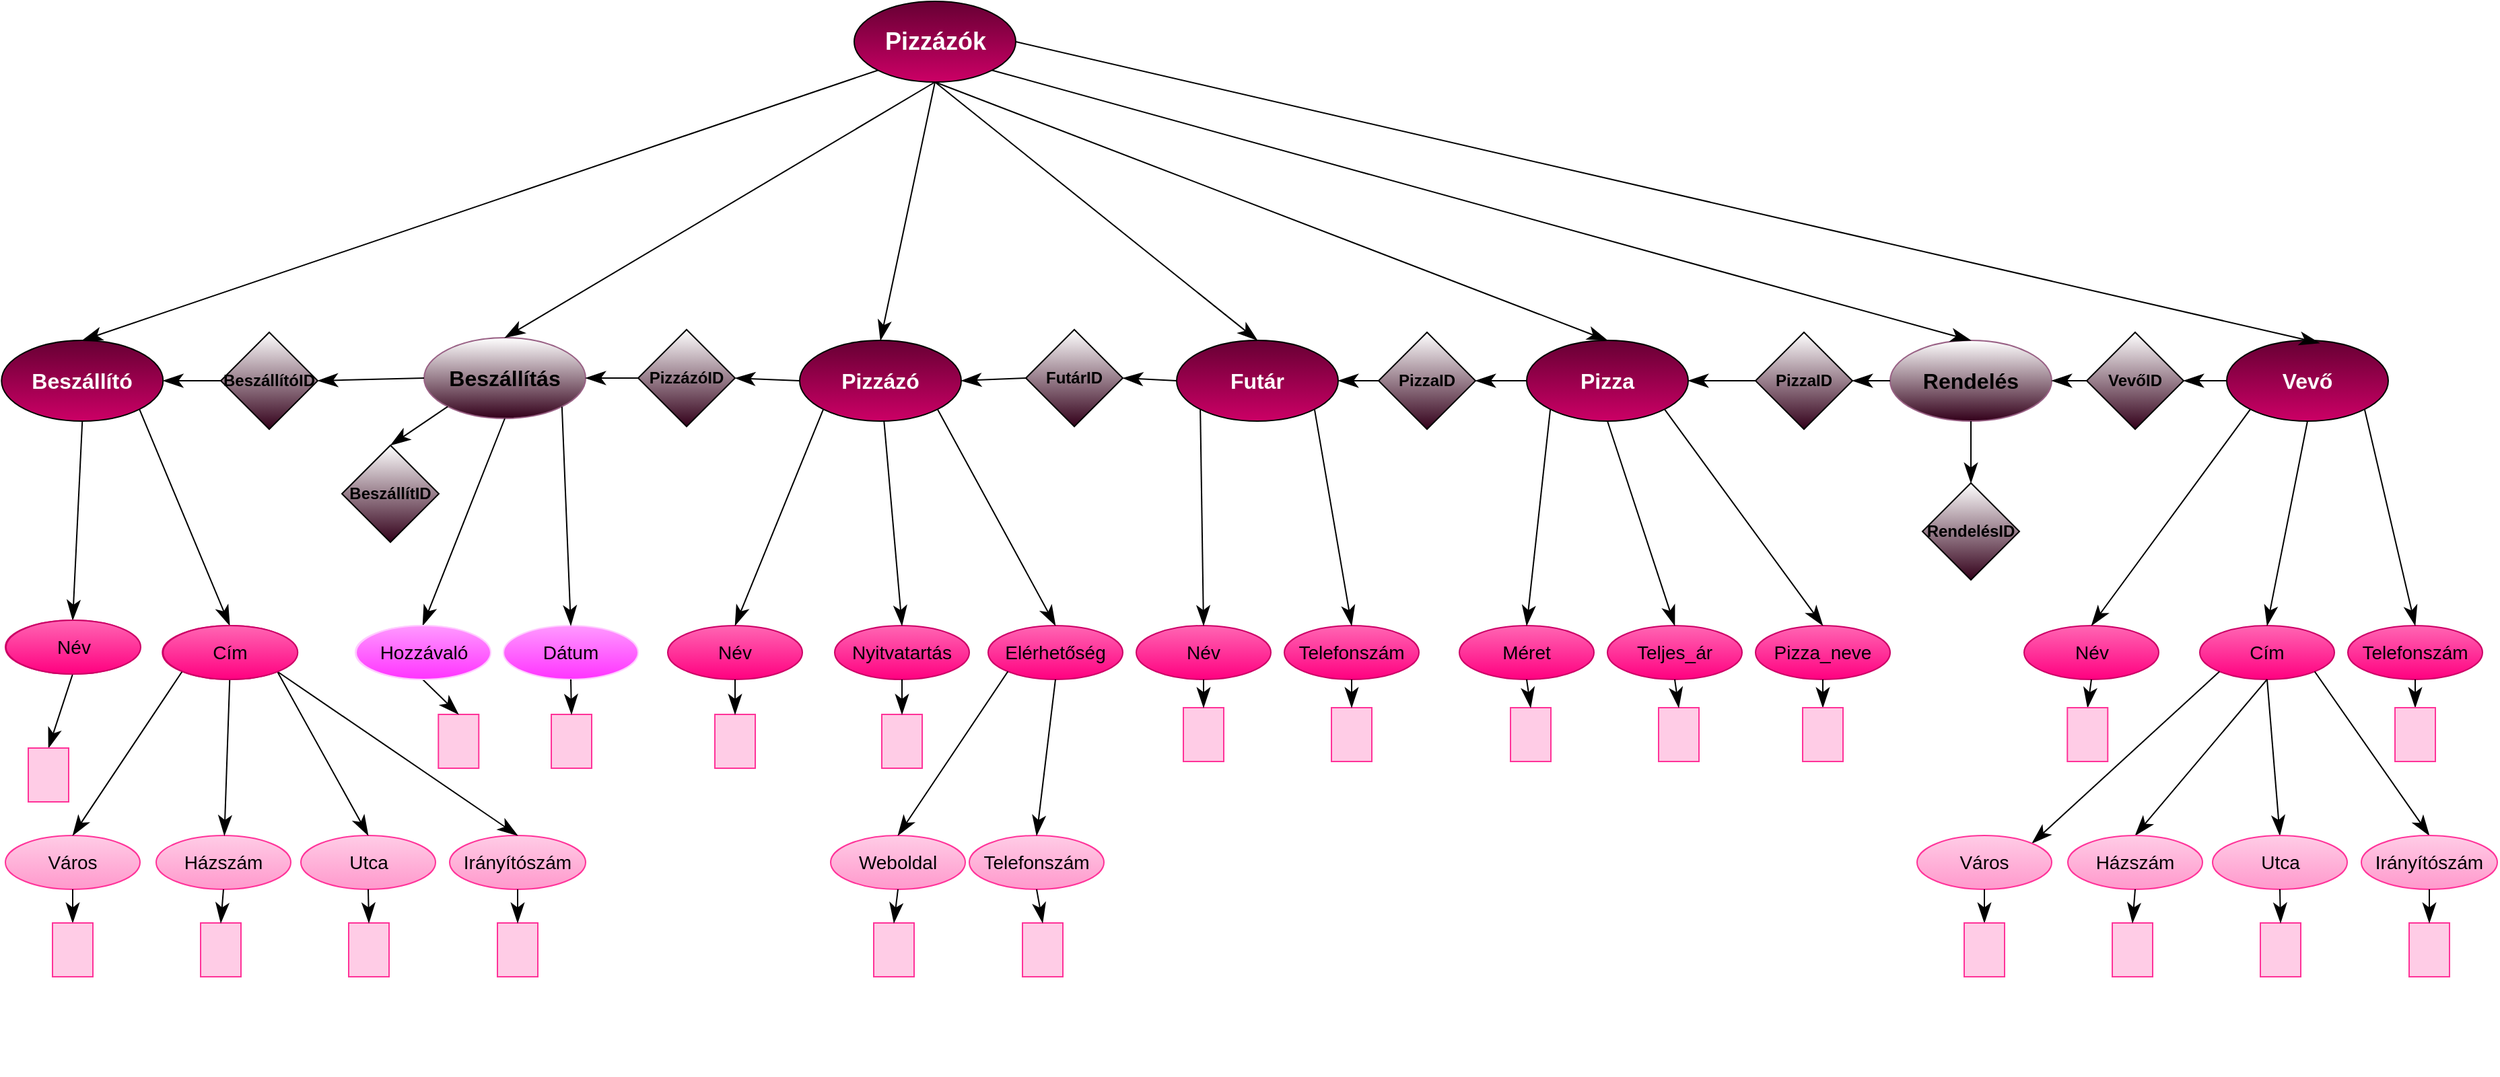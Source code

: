 <mxfile version="15.8.7" type="device"><diagram id="WkTNShphQuthiZInxlr3" name="1 oldal"><mxGraphModel dx="2037" dy="553" grid="1" gridSize="10" guides="1" tooltips="1" connect="1" arrows="1" fold="1" page="1" pageScale="1" pageWidth="1169" pageHeight="827" math="0" shadow="0"><root><mxCell id="0"/><mxCell id="1" parent="0"/><mxCell id="f42chK7hC5eAeOAVWeYC-1" value="Elérhetőség" style="ellipse;whiteSpace=wrap;html=1;rounded=0;shadow=0;strokeColor=#CC0066;fillColor=#FF66B3;gradientDirection=south;gradientColor=#FF0080;fontSize=14;" parent="1" vertex="1"><mxGeometry x="-420" y="484" width="100" height="40" as="geometry"/></mxCell><mxCell id="f42chK7hC5eAeOAVWeYC-2" value="Nyitvatartás" style="ellipse;whiteSpace=wrap;html=1;rounded=0;shadow=0;strokeColor=#CC0066;fillColor=#FF66B3;gradientDirection=south;gradientColor=#FF0080;fontSize=14;" parent="1" vertex="1"><mxGeometry x="-534" y="484" width="100" height="40" as="geometry"/></mxCell><mxCell id="f42chK7hC5eAeOAVWeYC-3" value="Név" style="ellipse;whiteSpace=wrap;html=1;rounded=0;shadow=0;strokeColor=#CC0066;fillColor=#FF66B3;gradientDirection=south;gradientColor=#FF0080;" parent="1" vertex="1"><mxGeometry x="-1150" y="480" width="100" height="40" as="geometry"/></mxCell><mxCell id="f42chK7hC5eAeOAVWeYC-4" value="Hozzávaló" style="ellipse;whiteSpace=wrap;html=1;rounded=0;shadow=0;strokeColor=#FFCCFF;fillColor=#FF99FF;gradientDirection=south;gradientColor=#FF33FF;" parent="1" vertex="1"><mxGeometry x="-890" y="484" width="100" height="40" as="geometry"/></mxCell><mxCell id="f42chK7hC5eAeOAVWeYC-5" value="Cím" style="ellipse;whiteSpace=wrap;html=1;rounded=0;shadow=0;strokeColor=#CC0066;fillColor=#FF66B3;gradientDirection=south;gradientColor=#FF0080;" parent="1" vertex="1"><mxGeometry x="-1033.36" y="484" width="100" height="40" as="geometry"/></mxCell><mxCell id="f42chK7hC5eAeOAVWeYC-6" value="Név" style="ellipse;whiteSpace=wrap;html=1;rounded=0;shadow=0;strokeColor=#CC0066;fillColor=#FF66B3;gradientDirection=south;gradientColor=#FF0080;fontSize=14;" parent="1" vertex="1"><mxGeometry x="-310" y="484" width="100" height="40" as="geometry"/></mxCell><mxCell id="f42chK7hC5eAeOAVWeYC-7" value="Telefonszám" style="ellipse;whiteSpace=wrap;html=1;rounded=0;shadow=0;strokeColor=#CC0066;fillColor=#FF66B3;gradientDirection=south;gradientColor=#FF0080;fontSize=14;" parent="1" vertex="1"><mxGeometry x="-200" y="484" width="100" height="40" as="geometry"/></mxCell><mxCell id="f42chK7hC5eAeOAVWeYC-8" value="Név" style="ellipse;whiteSpace=wrap;html=1;rounded=0;shadow=0;strokeColor=#CC0066;fillColor=#FF66B3;gradientDirection=south;gradientColor=#FF0080;fontSize=14;" parent="1" vertex="1"><mxGeometry x="-658" y="484" width="100" height="40" as="geometry"/></mxCell><mxCell id="f42chK7hC5eAeOAVWeYC-9" value="Pizza_neve" style="ellipse;whiteSpace=wrap;html=1;rounded=0;shadow=0;strokeColor=#CC0066;fillColor=#FF66B3;gradientDirection=south;gradientColor=#FF0080;fontSize=14;" parent="1" vertex="1"><mxGeometry x="150" y="484" width="100" height="40" as="geometry"/></mxCell><mxCell id="f42chK7hC5eAeOAVWeYC-10" value="Weboldal" style="ellipse;whiteSpace=wrap;html=1;rounded=0;shadow=0;strokeColor=#FF3399;fillColor=#FFCCE6;gradientDirection=south;gradientColor=#FF99CC;fontSize=14;" parent="1" vertex="1"><mxGeometry x="-537" y="640" width="100" height="40" as="geometry"/></mxCell><mxCell id="f42chK7hC5eAeOAVWeYC-11" value="Telefonszám" style="ellipse;whiteSpace=wrap;html=1;rounded=0;shadow=0;strokeColor=#FF3399;fillColor=#FFCCE6;gradientDirection=south;gradientColor=#FF99CC;fontSize=14;" parent="1" vertex="1"><mxGeometry x="-434" y="640" width="100" height="40" as="geometry"/></mxCell><mxCell id="f42chK7hC5eAeOAVWeYC-12" value="Város" style="ellipse;whiteSpace=wrap;html=1;rounded=0;shadow=0;strokeColor=#FF3399;fillColor=#FFCCE6;gradientDirection=south;gradientColor=#FF99CC;fontSize=14;" parent="1" vertex="1"><mxGeometry x="-1150" y="640" width="100" height="40" as="geometry"/></mxCell><mxCell id="f42chK7hC5eAeOAVWeYC-13" value="Irányítószám" style="ellipse;whiteSpace=wrap;html=1;rounded=0;shadow=0;strokeColor=#FF3399;fillColor=#FFCCE6;gradientDirection=south;gradientColor=#FF99CC;fontSize=14;" parent="1" vertex="1"><mxGeometry x="-820" y="640" width="101" height="40" as="geometry"/></mxCell><mxCell id="f42chK7hC5eAeOAVWeYC-14" value="Utca" style="ellipse;whiteSpace=wrap;html=1;rounded=0;shadow=0;strokeColor=#FF3399;fillColor=#FFCCE6;gradientDirection=south;gradientColor=#FF99CC;fontSize=14;" parent="1" vertex="1"><mxGeometry x="-930.5" y="640" width="100" height="40" as="geometry"/></mxCell><mxCell id="f42chK7hC5eAeOAVWeYC-15" value="Házszám" style="ellipse;whiteSpace=wrap;html=1;rounded=0;shadow=0;strokeColor=#FF3399;fillColor=#FFCCE6;gradientDirection=south;gradientColor=#FF99CC;fontSize=14;" parent="1" vertex="1"><mxGeometry x="-1038" y="640" width="100" height="40" as="geometry"/></mxCell><mxCell id="f42chK7hC5eAeOAVWeYC-16" value="Dátum" style="ellipse;whiteSpace=wrap;html=1;rounded=0;shadow=0;strokeColor=#FFCCFF;fillColor=#FF99FF;gradientDirection=south;gradientColor=#FF33FF;fontSize=14;" parent="1" vertex="1"><mxGeometry x="-780" y="484" width="100" height="40" as="geometry"/></mxCell><mxCell id="f42chK7hC5eAeOAVWeYC-17" style="edgeStyle=none;rounded=0;orthogonalLoop=1;jettySize=auto;html=1;entryX=0.5;entryY=0;entryDx=0;entryDy=0;" parent="1" edge="1"><mxGeometry relative="1" as="geometry"><mxPoint x="-953.36" y="810" as="sourcePoint"/><mxPoint x="-953.36" y="810" as="targetPoint"/></mxGeometry></mxCell><mxCell id="f42chK7hC5eAeOAVWeYC-18" value="&lt;b style=&quot;font-size: 16px&quot;&gt;&lt;font color=&quot;#ffffff&quot; style=&quot;font-size: 16px&quot;&gt;Pizzázó&lt;/font&gt;&lt;/b&gt;" style="ellipse;whiteSpace=wrap;html=1;align=center;rounded=0;shadow=0;fillColor=#660033;gradientColor=#CC0066;gradientDirection=south;fontSize=16;" parent="1" vertex="1"><mxGeometry x="-560" y="272" width="120" height="60" as="geometry"/></mxCell><mxCell id="f42chK7hC5eAeOAVWeYC-19" value="&lt;b style=&quot;font-size: 16px&quot;&gt;&lt;font color=&quot;#ffffff&quot; style=&quot;font-size: 16px&quot;&gt;Pizza&lt;/font&gt;&lt;/b&gt;" style="ellipse;whiteSpace=wrap;html=1;align=center;rounded=0;shadow=0;fillColor=#660033;gradientColor=#CC0066;gradientDirection=south;fontSize=16;" parent="1" vertex="1"><mxGeometry x="-20" y="272" width="120" height="60" as="geometry"/></mxCell><mxCell id="f42chK7hC5eAeOAVWeYC-20" value="&lt;b style=&quot;font-size: 16px&quot;&gt;&lt;font color=&quot;#ffffff&quot; style=&quot;font-size: 16px&quot;&gt;Vevő&lt;/font&gt;&lt;/b&gt;" style="ellipse;whiteSpace=wrap;html=1;align=center;rounded=0;shadow=0;fillColor=#660033;gradientColor=#CC0066;gradientDirection=south;fontSize=16;" parent="1" vertex="1"><mxGeometry x="500" y="272" width="120" height="60" as="geometry"/></mxCell><mxCell id="f42chK7hC5eAeOAVWeYC-21" value="&lt;b style=&quot;font-size: 16px&quot;&gt;&lt;font color=&quot;#ffffff&quot; style=&quot;font-size: 16px&quot;&gt;Futár&lt;/font&gt;&lt;/b&gt;" style="ellipse;whiteSpace=wrap;html=1;align=center;rounded=0;shadow=0;fillColor=#660033;gradientColor=#CC0066;gradientDirection=south;fontSize=16;" parent="1" vertex="1"><mxGeometry x="-280" y="272" width="120" height="60" as="geometry"/></mxCell><mxCell id="f42chK7hC5eAeOAVWeYC-22" value="&lt;font style=&quot;font-size: 16px;&quot;&gt;&lt;b style=&quot;font-size: 16px;&quot;&gt;Beszállítás&lt;/b&gt;&lt;/font&gt;" style="ellipse;whiteSpace=wrap;html=1;align=center;rounded=0;shadow=0;fillColor=#FFFFFF;gradientColor=#33001A;gradientDirection=south;strokeColor=#996185;fontColor=#000000;fontSize=16;" parent="1" vertex="1"><mxGeometry x="-839" y="270" width="120" height="60" as="geometry"/></mxCell><mxCell id="f42chK7hC5eAeOAVWeYC-23" value="&lt;b&gt;PizzaID&lt;/b&gt;" style="rhombus;whiteSpace=wrap;html=1;rounded=0;shadow=0;strokeColor=default;fillColor=#FFFFFF;gradientDirection=south;gradientColor=#33001A;" parent="1" vertex="1"><mxGeometry x="-130" y="266" width="72" height="72" as="geometry"/></mxCell><mxCell id="f42chK7hC5eAeOAVWeYC-24" value="&lt;b&gt;BeszállítóID&lt;/b&gt;" style="rhombus;whiteSpace=wrap;html=1;rounded=0;shadow=0;strokeColor=default;fillColor=#FFFFFF;gradientDirection=south;gradientColor=#33001A;aspect=fixed;" parent="1" vertex="1"><mxGeometry x="-990" y="266" width="72" height="72" as="geometry"/></mxCell><mxCell id="f42chK7hC5eAeOAVWeYC-26" value="&lt;b&gt;FutárID&lt;/b&gt;" style="rhombus;whiteSpace=wrap;html=1;rounded=0;shadow=0;strokeColor=default;fillColor=#FFFFFF;gradientDirection=south;gradientColor=#33001A;" parent="1" vertex="1"><mxGeometry x="-392" y="264" width="72" height="72" as="geometry"/></mxCell><mxCell id="f42chK7hC5eAeOAVWeYC-27" value="&lt;b style=&quot;font-size: 18px&quot;&gt;&lt;font color=&quot;#ffffff&quot; style=&quot;font-size: 18px&quot;&gt;Pizzázók&lt;/font&gt;&lt;/b&gt;" style="ellipse;whiteSpace=wrap;html=1;align=center;rounded=0;shadow=0;fillColor=#660033;gradientColor=#CC0066;gradientDirection=south;fontSize=18;" parent="1" vertex="1"><mxGeometry x="-519.5" y="20" width="120" height="60" as="geometry"/></mxCell><mxCell id="f42chK7hC5eAeOAVWeYC-28" value="" style="endArrow=classicThin;endFill=1;endSize=12;html=1;rounded=0;fontColor=#000000;exitX=0;exitY=1;exitDx=0;exitDy=0;strokeWidth=1;entryX=0.5;entryY=0;entryDx=0;entryDy=0;" parent="1" source="f42chK7hC5eAeOAVWeYC-27" target="f42chK7hC5eAeOAVWeYC-30" edge="1"><mxGeometry width="160" relative="1" as="geometry"><mxPoint x="-680" y="540" as="sourcePoint"/><mxPoint x="-520" y="540" as="targetPoint"/></mxGeometry></mxCell><mxCell id="f42chK7hC5eAeOAVWeYC-30" value="&lt;b style=&quot;font-size: 16px&quot;&gt;&lt;font color=&quot;#ffffff&quot; style=&quot;font-size: 16px&quot;&gt;Beszállító&lt;/font&gt;&lt;/b&gt;" style="ellipse;whiteSpace=wrap;html=1;align=center;rounded=0;shadow=0;fillColor=#660033;gradientColor=#CC0066;gradientDirection=south;fontSize=16;" parent="1" vertex="1"><mxGeometry x="-1152.86" y="272" width="120" height="60" as="geometry"/></mxCell><mxCell id="f42chK7hC5eAeOAVWeYC-31" value="" style="endArrow=classicThin;endFill=1;endSize=12;html=1;rounded=0;fontColor=#000000;exitX=0.5;exitY=1;exitDx=0;exitDy=0;strokeWidth=1;entryX=0.5;entryY=0;entryDx=0;entryDy=0;" parent="1" source="f42chK7hC5eAeOAVWeYC-27" target="f42chK7hC5eAeOAVWeYC-18" edge="1"><mxGeometry width="160" relative="1" as="geometry"><mxPoint x="-598.0" y="260" as="sourcePoint"/><mxPoint x="-737.406" y="328.871" as="targetPoint"/></mxGeometry></mxCell><mxCell id="f42chK7hC5eAeOAVWeYC-35" value="" style="endArrow=classicThin;endFill=1;endSize=12;html=1;rounded=0;fontColor=#000000;exitX=0.5;exitY=1;exitDx=0;exitDy=0;strokeWidth=1;entryX=0.5;entryY=0;entryDx=0;entryDy=0;" parent="1" source="f42chK7hC5eAeOAVWeYC-27" target="f42chK7hC5eAeOAVWeYC-22" edge="1"><mxGeometry width="160" relative="1" as="geometry"><mxPoint x="-598.0" y="260" as="sourcePoint"/><mxPoint x="-769.586" y="322.28" as="targetPoint"/></mxGeometry></mxCell><mxCell id="f42chK7hC5eAeOAVWeYC-36" value="&lt;b&gt;BeszállítID&lt;br&gt;&lt;/b&gt;" style="rhombus;whiteSpace=wrap;html=1;rounded=0;shadow=0;strokeColor=default;fillColor=#FFFFFF;gradientDirection=south;gradientColor=#33001A;aspect=fixed;" parent="1" vertex="1"><mxGeometry x="-900" y="350" width="72" height="72" as="geometry"/></mxCell><mxCell id="f42chK7hC5eAeOAVWeYC-37" value="&lt;b&gt;PizzázóID&lt;br&gt;&lt;/b&gt;" style="rhombus;whiteSpace=wrap;html=1;rounded=0;shadow=0;strokeColor=default;fillColor=#FFFFFF;gradientDirection=south;gradientColor=#33001A;aspect=fixed;" parent="1" vertex="1"><mxGeometry x="-680" y="264" width="72" height="72" as="geometry"/></mxCell><mxCell id="f42chK7hC5eAeOAVWeYC-39" value="" style="endArrow=classicThin;endFill=1;endSize=12;html=1;rounded=0;fontColor=#000000;exitX=0.5;exitY=1;exitDx=0;exitDy=0;strokeWidth=1;entryX=0.5;entryY=0;entryDx=0;entryDy=0;" parent="1" source="f42chK7hC5eAeOAVWeYC-30" target="f42chK7hC5eAeOAVWeYC-3" edge="1"><mxGeometry width="160" relative="1" as="geometry"><mxPoint x="-1066.494" y="381.92" as="sourcePoint"/><mxPoint x="-1080.5" y="389" as="targetPoint"/></mxGeometry></mxCell><mxCell id="f42chK7hC5eAeOAVWeYC-40" value="" style="endArrow=classicThin;endFill=1;endSize=12;html=1;rounded=0;fontColor=#000000;exitX=1;exitY=1;exitDx=0;exitDy=0;strokeWidth=1;entryX=0.5;entryY=0;entryDx=0;entryDy=0;" parent="1" source="f42chK7hC5eAeOAVWeYC-30" target="f42chK7hC5eAeOAVWeYC-5" edge="1"><mxGeometry width="160" relative="1" as="geometry"><mxPoint x="-1023.36" y="391" as="sourcePoint"/><mxPoint x="-1090.5" y="500" as="targetPoint"/></mxGeometry></mxCell><mxCell id="f42chK7hC5eAeOAVWeYC-42" value="" style="endArrow=classicThin;endFill=1;endSize=12;html=1;rounded=0;fontColor=#000000;strokeWidth=1;exitX=0.5;exitY=1;exitDx=0;exitDy=0;entryX=1;entryY=0.5;entryDx=0;entryDy=0;" parent="1" source="f42chK7hC5eAeOAVWeYC-3" target="f42chK7hC5eAeOAVWeYC-43" edge="1"><mxGeometry width="160" relative="1" as="geometry"><mxPoint x="-1100" y="540" as="sourcePoint"/><mxPoint x="-1100" y="560" as="targetPoint"/></mxGeometry></mxCell><mxCell id="f42chK7hC5eAeOAVWeYC-43" value="" style="rounded=0;whiteSpace=wrap;html=1;shadow=0;fontColor=#000000;strokeColor=#FF3399;fillColor=#FFCCE6;gradientDirection=south;rotation=-90;gradientColor=#FFCCE6;" parent="1" vertex="1"><mxGeometry x="-1138" y="580" width="40" height="30" as="geometry"/></mxCell><mxCell id="f42chK7hC5eAeOAVWeYC-44" value="" style="endArrow=classicThin;endFill=1;endSize=12;html=1;rounded=0;fontColor=#000000;strokeWidth=1;exitX=0;exitY=1;exitDx=0;exitDy=0;entryX=0.5;entryY=0;entryDx=0;entryDy=0;" parent="1" source="f42chK7hC5eAeOAVWeYC-5" target="f42chK7hC5eAeOAVWeYC-12" edge="1"><mxGeometry width="160" relative="1" as="geometry"><mxPoint x="-1090.5" y="540" as="sourcePoint"/><mxPoint x="-1090" y="585" as="targetPoint"/></mxGeometry></mxCell><mxCell id="f42chK7hC5eAeOAVWeYC-45" value="" style="endArrow=classicThin;endFill=1;endSize=12;html=1;rounded=0;fontColor=#000000;strokeWidth=1;exitX=0.5;exitY=1;exitDx=0;exitDy=0;" parent="1" source="f42chK7hC5eAeOAVWeYC-5" target="f42chK7hC5eAeOAVWeYC-15" edge="1"><mxGeometry width="160" relative="1" as="geometry"><mxPoint x="-1005.646" y="534.226" as="sourcePoint"/><mxPoint x="-1090" y="650" as="targetPoint"/></mxGeometry></mxCell><mxCell id="f42chK7hC5eAeOAVWeYC-46" value="" style="endArrow=classicThin;endFill=1;endSize=12;html=1;rounded=0;fontColor=#000000;strokeWidth=1;exitX=1;exitY=1;exitDx=0;exitDy=0;entryX=0.5;entryY=0;entryDx=0;entryDy=0;" parent="1" source="f42chK7hC5eAeOAVWeYC-5" target="f42chK7hC5eAeOAVWeYC-14" edge="1"><mxGeometry width="160" relative="1" as="geometry"><mxPoint x="-970.5" y="540" as="sourcePoint"/><mxPoint x="-976.909" y="650.005" as="targetPoint"/></mxGeometry></mxCell><mxCell id="f42chK7hC5eAeOAVWeYC-47" value="" style="endArrow=classicThin;endFill=1;endSize=12;html=1;rounded=0;fontColor=#000000;strokeWidth=1;entryX=0.5;entryY=0;entryDx=0;entryDy=0;exitX=1;exitY=1;exitDx=0;exitDy=0;" parent="1" source="f42chK7hC5eAeOAVWeYC-5" target="f42chK7hC5eAeOAVWeYC-13" edge="1"><mxGeometry width="160" relative="1" as="geometry"><mxPoint x="-935.354" y="534.226" as="sourcePoint"/><mxPoint x="-870.5" y="650" as="targetPoint"/></mxGeometry></mxCell><mxCell id="f42chK7hC5eAeOAVWeYC-48" value="" style="endArrow=classicThin;endFill=1;endSize=12;html=1;rounded=0;fontColor=#000000;exitX=0.5;exitY=1;exitDx=0;exitDy=0;strokeWidth=1;entryX=0.5;entryY=0;entryDx=0;entryDy=0;" parent="1" source="f42chK7hC5eAeOAVWeYC-22" target="f42chK7hC5eAeOAVWeYC-4" edge="1"><mxGeometry width="160" relative="1" as="geometry"><mxPoint x="-1019.5" y="420" as="sourcePoint"/><mxPoint x="-973.0" y="445" as="targetPoint"/></mxGeometry></mxCell><mxCell id="f42chK7hC5eAeOAVWeYC-49" value="" style="endArrow=classicThin;endFill=1;endSize=12;html=1;rounded=0;fontColor=#000000;exitX=1;exitY=1;exitDx=0;exitDy=0;strokeWidth=1;entryX=0.5;entryY=0;entryDx=0;entryDy=0;" parent="1" source="f42chK7hC5eAeOAVWeYC-22" target="f42chK7hC5eAeOAVWeYC-16" edge="1"><mxGeometry width="160" relative="1" as="geometry"><mxPoint x="-790" y="460" as="sourcePoint"/><mxPoint x="-830" y="494" as="targetPoint"/></mxGeometry></mxCell><mxCell id="f42chK7hC5eAeOAVWeYC-53" value="" style="endArrow=classicThin;endFill=1;endSize=12;html=1;rounded=0;fontColor=#000000;strokeWidth=1;exitX=0.5;exitY=1;exitDx=0;exitDy=0;entryX=1;entryY=0.5;entryDx=0;entryDy=0;" parent="1" source="f42chK7hC5eAeOAVWeYC-12" target="f42chK7hC5eAeOAVWeYC-54" edge="1"><mxGeometry width="160" relative="1" as="geometry"><mxPoint x="-980.5" y="530" as="sourcePoint"/><mxPoint x="-1020" y="700" as="targetPoint"/></mxGeometry></mxCell><mxCell id="f42chK7hC5eAeOAVWeYC-54" value="" style="rounded=0;whiteSpace=wrap;html=1;shadow=0;fontColor=#000000;strokeColor=#FF3399;fillColor=#FFCCE6;gradientDirection=south;rotation=-90;gradientColor=#FFCCE6;" parent="1" vertex="1"><mxGeometry x="-1120" y="710" width="40" height="30" as="geometry"/></mxCell><mxCell id="f42chK7hC5eAeOAVWeYC-55" value="" style="rounded=0;whiteSpace=wrap;html=1;shadow=0;fontColor=#000000;strokeColor=#FF3399;fillColor=#FFCCE6;gradientDirection=south;rotation=-90;gradientColor=#FFCCE6;" parent="1" vertex="1"><mxGeometry x="-789.5" y="710" width="40" height="30" as="geometry"/></mxCell><mxCell id="f42chK7hC5eAeOAVWeYC-56" value="" style="rounded=0;whiteSpace=wrap;html=1;shadow=0;fontColor=#000000;strokeColor=#FF3399;fillColor=#FFCCE6;gradientDirection=south;rotation=-90;gradientColor=#FFCCE6;" parent="1" vertex="1"><mxGeometry x="-900" y="710" width="40" height="30" as="geometry"/></mxCell><mxCell id="f42chK7hC5eAeOAVWeYC-57" value="" style="rounded=0;whiteSpace=wrap;html=1;shadow=0;fontColor=#000000;strokeColor=#FF3399;fillColor=#FFCCE6;gradientDirection=south;rotation=-90;gradientColor=#FFCCE6;" parent="1" vertex="1"><mxGeometry x="-1010" y="710" width="40" height="30" as="geometry"/></mxCell><mxCell id="f42chK7hC5eAeOAVWeYC-58" value="" style="endArrow=classicThin;endFill=1;endSize=12;html=1;rounded=0;fontColor=#000000;strokeWidth=1;exitX=0.5;exitY=1;exitDx=0;exitDy=0;entryX=1;entryY=0.5;entryDx=0;entryDy=0;" parent="1" source="f42chK7hC5eAeOAVWeYC-15" target="f42chK7hC5eAeOAVWeYC-57" edge="1"><mxGeometry width="160" relative="1" as="geometry"><mxPoint x="-1090" y="690" as="sourcePoint"/><mxPoint x="-1080.5" y="715" as="targetPoint"/></mxGeometry></mxCell><mxCell id="f42chK7hC5eAeOAVWeYC-59" value="" style="endArrow=classicThin;endFill=1;endSize=12;html=1;rounded=0;fontColor=#000000;strokeWidth=1;exitX=0.5;exitY=1;exitDx=0;exitDy=0;entryX=1;entryY=0.5;entryDx=0;entryDy=0;" parent="1" source="f42chK7hC5eAeOAVWeYC-14" target="f42chK7hC5eAeOAVWeYC-56" edge="1"><mxGeometry width="160" relative="1" as="geometry"><mxPoint x="-978" y="690" as="sourcePoint"/><mxPoint x="-973.36" y="715" as="targetPoint"/></mxGeometry></mxCell><mxCell id="f42chK7hC5eAeOAVWeYC-60" value="" style="endArrow=classicThin;endFill=1;endSize=12;html=1;rounded=0;fontColor=#000000;strokeWidth=1;exitX=0.5;exitY=1;exitDx=0;exitDy=0;entryX=1;entryY=0.5;entryDx=0;entryDy=0;" parent="1" source="f42chK7hC5eAeOAVWeYC-13" target="f42chK7hC5eAeOAVWeYC-55" edge="1"><mxGeometry width="160" relative="1" as="geometry"><mxPoint x="-968" y="700" as="sourcePoint"/><mxPoint x="-963.36" y="725" as="targetPoint"/></mxGeometry></mxCell><mxCell id="f42chK7hC5eAeOAVWeYC-61" value="" style="rounded=0;whiteSpace=wrap;html=1;shadow=0;fontColor=#000000;strokeColor=#FF3399;fillColor=#FFCCE6;gradientDirection=south;rotation=-90;gradientColor=#FFCCE6;" parent="1" vertex="1"><mxGeometry x="-749.5" y="555" width="40" height="30" as="geometry"/></mxCell><mxCell id="f42chK7hC5eAeOAVWeYC-62" value="" style="endArrow=classicThin;endFill=1;endSize=12;html=1;rounded=0;fontColor=#000000;strokeWidth=1;exitX=0.5;exitY=1;exitDx=0;exitDy=0;entryX=1;entryY=0.5;entryDx=0;entryDy=0;" parent="1" source="f42chK7hC5eAeOAVWeYC-16" target="f42chK7hC5eAeOAVWeYC-61" edge="1"><mxGeometry width="160" relative="1" as="geometry"><mxPoint x="-730" y="530" as="sourcePoint"/><mxPoint x="-822.86" y="565" as="targetPoint"/></mxGeometry></mxCell><mxCell id="f42chK7hC5eAeOAVWeYC-63" value="" style="rounded=0;whiteSpace=wrap;html=1;shadow=0;fontColor=#000000;strokeColor=#FF3399;fillColor=#FFCCE6;gradientDirection=south;rotation=-90;gradientColor=#FFCCE6;" parent="1" vertex="1"><mxGeometry x="-833.36" y="555" width="40" height="30" as="geometry"/></mxCell><mxCell id="f42chK7hC5eAeOAVWeYC-64" value="" style="endArrow=classicThin;endFill=1;endSize=12;html=1;rounded=0;fontColor=#000000;strokeWidth=1;exitX=0.5;exitY=1;exitDx=0;exitDy=0;entryX=1;entryY=0.5;entryDx=0;entryDy=0;" parent="1" source="f42chK7hC5eAeOAVWeYC-4" target="f42chK7hC5eAeOAVWeYC-63" edge="1"><mxGeometry width="160" relative="1" as="geometry"><mxPoint x="-813.86" y="530" as="sourcePoint"/><mxPoint x="-906.72" y="565" as="targetPoint"/></mxGeometry></mxCell><mxCell id="f42chK7hC5eAeOAVWeYC-65" value="" style="rounded=0;whiteSpace=wrap;html=1;shadow=0;fontColor=#000000;strokeColor=#FF3399;fillColor=#FFCCE6;gradientDirection=south;rotation=-90;gradientColor=#FFCCE6;" parent="1" vertex="1"><mxGeometry x="-628" y="555" width="40" height="30" as="geometry"/></mxCell><mxCell id="f42chK7hC5eAeOAVWeYC-66" value="" style="rounded=0;whiteSpace=wrap;html=1;shadow=0;fontColor=#000000;strokeColor=#FF3399;fillColor=#FFCCE6;gradientDirection=south;rotation=-90;gradientColor=#FFCCE6;" parent="1" vertex="1"><mxGeometry x="-504" y="555" width="40" height="30" as="geometry"/></mxCell><mxCell id="f42chK7hC5eAeOAVWeYC-67" value="" style="endArrow=classicThin;endFill=1;endSize=12;html=1;rounded=0;fontColor=#000000;strokeWidth=1;exitX=0.5;exitY=1;exitDx=0;exitDy=0;entryX=1;entryY=0.5;entryDx=0;entryDy=0;" parent="1" source="f42chK7hC5eAeOAVWeYC-8" target="f42chK7hC5eAeOAVWeYC-65" edge="1"><mxGeometry width="160" relative="1" as="geometry"><mxPoint x="-720" y="534" as="sourcePoint"/><mxPoint x="-719.5" y="560" as="targetPoint"/></mxGeometry></mxCell><mxCell id="f42chK7hC5eAeOAVWeYC-68" value="" style="endArrow=classicThin;endFill=1;endSize=12;html=1;rounded=0;fontColor=#000000;strokeWidth=1;exitX=0.5;exitY=1;exitDx=0;exitDy=0;entryX=1;entryY=0.5;entryDx=0;entryDy=0;" parent="1" source="f42chK7hC5eAeOAVWeYC-2" target="f42chK7hC5eAeOAVWeYC-66" edge="1"><mxGeometry width="160" relative="1" as="geometry"><mxPoint x="-710" y="544" as="sourcePoint"/><mxPoint x="-709.5" y="570" as="targetPoint"/></mxGeometry></mxCell><mxCell id="f42chK7hC5eAeOAVWeYC-69" value="" style="endArrow=classicThin;endFill=1;endSize=12;html=1;rounded=0;fontColor=#000000;strokeWidth=1;exitX=0;exitY=1;exitDx=0;exitDy=0;entryX=0.5;entryY=0;entryDx=0;entryDy=0;" parent="1" source="f42chK7hC5eAeOAVWeYC-18" target="f42chK7hC5eAeOAVWeYC-8" edge="1"><mxGeometry width="160" relative="1" as="geometry"><mxPoint x="-573.134" y="381.92" as="sourcePoint"/><mxPoint x="-699.5" y="580" as="targetPoint"/></mxGeometry></mxCell><mxCell id="f42chK7hC5eAeOAVWeYC-70" value="" style="endArrow=classicThin;endFill=1;endSize=12;html=1;rounded=0;fontColor=#000000;strokeWidth=1;entryX=0.5;entryY=0;entryDx=0;entryDy=0;" parent="1" source="f42chK7hC5eAeOAVWeYC-18" target="f42chK7hC5eAeOAVWeYC-2" edge="1"><mxGeometry width="160" relative="1" as="geometry"><mxPoint x="-530" y="391" as="sourcePoint"/><mxPoint x="-689.5" y="590" as="targetPoint"/></mxGeometry></mxCell><mxCell id="f42chK7hC5eAeOAVWeYC-71" value="" style="endArrow=classicThin;endFill=1;endSize=12;html=1;rounded=0;fontColor=#000000;strokeWidth=1;exitX=1;exitY=1;exitDx=0;exitDy=0;entryX=0.5;entryY=0;entryDx=0;entryDy=0;" parent="1" source="f42chK7hC5eAeOAVWeYC-18" target="f42chK7hC5eAeOAVWeYC-1" edge="1"><mxGeometry width="160" relative="1" as="geometry"><mxPoint x="-486.866" y="381.92" as="sourcePoint"/><mxPoint x="-679.5" y="600" as="targetPoint"/></mxGeometry></mxCell><mxCell id="f42chK7hC5eAeOAVWeYC-73" value="" style="endArrow=classicThin;endFill=1;endSize=12;html=1;rounded=0;fontColor=#000000;exitX=0;exitY=1;exitDx=0;exitDy=0;strokeWidth=1;entryX=0.5;entryY=0;entryDx=0;entryDy=0;" parent="1" source="f42chK7hC5eAeOAVWeYC-1" target="f42chK7hC5eAeOAVWeYC-10" edge="1"><mxGeometry width="160" relative="1" as="geometry"><mxPoint x="-769.5" y="430" as="sourcePoint"/><mxPoint x="-380" y="620" as="targetPoint"/></mxGeometry></mxCell><mxCell id="f42chK7hC5eAeOAVWeYC-74" value="" style="endArrow=classicThin;endFill=1;endSize=12;html=1;rounded=0;fontColor=#000000;exitX=0.5;exitY=1;exitDx=0;exitDy=0;strokeWidth=1;entryX=0.5;entryY=0;entryDx=0;entryDy=0;" parent="1" source="f42chK7hC5eAeOAVWeYC-1" target="f42chK7hC5eAeOAVWeYC-11" edge="1"><mxGeometry width="160" relative="1" as="geometry"><mxPoint x="-395.146" y="528.226" as="sourcePoint"/><mxPoint x="-477" y="650" as="targetPoint"/></mxGeometry></mxCell><mxCell id="f42chK7hC5eAeOAVWeYC-75" value="" style="rounded=0;whiteSpace=wrap;html=1;shadow=0;fontColor=#000000;strokeColor=#FF3399;fillColor=#FFCCE6;gradientDirection=south;rotation=-90;gradientColor=#FFCCE6;" parent="1" vertex="1"><mxGeometry x="-399.5" y="710" width="40" height="30" as="geometry"/></mxCell><mxCell id="f42chK7hC5eAeOAVWeYC-76" value="" style="rounded=0;whiteSpace=wrap;html=1;shadow=0;fontColor=#000000;strokeColor=#FF3399;fillColor=#FFCCE6;gradientDirection=south;rotation=-90;gradientColor=#FFCCE6;" parent="1" vertex="1"><mxGeometry x="-510" y="710" width="40" height="30" as="geometry"/></mxCell><mxCell id="f42chK7hC5eAeOAVWeYC-77" value="" style="endArrow=classicThin;endFill=1;endSize=12;html=1;rounded=0;fontColor=#000000;strokeWidth=1;exitX=0.5;exitY=1;exitDx=0;exitDy=0;entryX=1;entryY=0.5;entryDx=0;entryDy=0;" parent="1" source="f42chK7hC5eAeOAVWeYC-10" target="f42chK7hC5eAeOAVWeYC-76" edge="1"><mxGeometry width="160" relative="1" as="geometry"><mxPoint x="-490.5" y="690" as="sourcePoint"/><mxPoint x="-583.36" y="725" as="targetPoint"/></mxGeometry></mxCell><mxCell id="f42chK7hC5eAeOAVWeYC-78" value="" style="endArrow=classicThin;endFill=1;endSize=12;html=1;rounded=0;fontColor=#000000;strokeWidth=1;exitX=0.5;exitY=1;exitDx=0;exitDy=0;entryX=1;entryY=0.5;entryDx=0;entryDy=0;" parent="1" source="f42chK7hC5eAeOAVWeYC-11" target="f42chK7hC5eAeOAVWeYC-75" edge="1"><mxGeometry width="160" relative="1" as="geometry"><mxPoint x="-379.5" y="690" as="sourcePoint"/><mxPoint x="-573.36" y="735" as="targetPoint"/></mxGeometry></mxCell><mxCell id="f42chK7hC5eAeOAVWeYC-79" value="" style="endArrow=classicThin;endFill=1;endSize=12;html=1;rounded=0;fontColor=#000000;exitX=0.5;exitY=1;exitDx=0;exitDy=0;strokeWidth=1;entryX=0.5;entryY=0;entryDx=0;entryDy=0;" parent="1" source="f42chK7hC5eAeOAVWeYC-27" target="f42chK7hC5eAeOAVWeYC-21" edge="1"><mxGeometry width="160" relative="1" as="geometry"><mxPoint x="-598" y="260" as="sourcePoint"/><mxPoint x="-560" y="290" as="targetPoint"/></mxGeometry></mxCell><mxCell id="f42chK7hC5eAeOAVWeYC-82" value="" style="endArrow=classicThin;endFill=1;endSize=12;html=1;rounded=0;fontColor=#000000;exitX=0;exitY=0.5;exitDx=0;exitDy=0;strokeWidth=1;entryX=1;entryY=0.5;entryDx=0;entryDy=0;" parent="1" source="f42chK7hC5eAeOAVWeYC-21" target="f42chK7hC5eAeOAVWeYC-26" edge="1"><mxGeometry width="160" relative="1" as="geometry"><mxPoint x="-216.866" y="338.08" as="sourcePoint"/><mxPoint x="-170" y="380" as="targetPoint"/></mxGeometry></mxCell><mxCell id="f42chK7hC5eAeOAVWeYC-83" value="" style="endArrow=classicThin;endFill=1;endSize=12;html=1;rounded=0;fontColor=#000000;exitX=0;exitY=1;exitDx=0;exitDy=0;strokeWidth=1;entryX=0.5;entryY=0;entryDx=0;entryDy=0;" parent="1" source="f42chK7hC5eAeOAVWeYC-21" target="f42chK7hC5eAeOAVWeYC-6" edge="1"><mxGeometry width="160" relative="1" as="geometry"><mxPoint x="-260" y="391" as="sourcePoint"/><mxPoint x="-170" y="380" as="targetPoint"/></mxGeometry></mxCell><mxCell id="f42chK7hC5eAeOAVWeYC-84" value="" style="endArrow=classicThin;endFill=1;endSize=12;html=1;rounded=0;fontColor=#000000;exitX=1;exitY=1;exitDx=0;exitDy=0;strokeWidth=1;entryX=0.5;entryY=0;entryDx=0;entryDy=0;" parent="1" source="f42chK7hC5eAeOAVWeYC-21" target="f42chK7hC5eAeOAVWeYC-7" edge="1"><mxGeometry width="160" relative="1" as="geometry"><mxPoint x="-216.866" y="381.92" as="sourcePoint"/><mxPoint x="-250" y="494" as="targetPoint"/></mxGeometry></mxCell><mxCell id="f42chK7hC5eAeOAVWeYC-85" value="" style="rounded=0;whiteSpace=wrap;html=1;shadow=0;fontColor=#000000;strokeColor=#FF3399;fillColor=#FFCCE6;gradientDirection=south;rotation=-90;gradientColor=#FFCCE6;" parent="1" vertex="1"><mxGeometry x="-280" y="550" width="40" height="30" as="geometry"/></mxCell><mxCell id="f42chK7hC5eAeOAVWeYC-86" value="" style="rounded=0;whiteSpace=wrap;html=1;shadow=0;fontColor=#000000;strokeColor=#FF3399;fillColor=#FFCCE6;gradientDirection=south;rotation=-90;gradientColor=#FFCCE6;" parent="1" vertex="1"><mxGeometry x="-170" y="550" width="40" height="30" as="geometry"/></mxCell><mxCell id="f42chK7hC5eAeOAVWeYC-87" value="" style="endArrow=classicThin;endFill=1;endSize=12;html=1;rounded=0;fontColor=#000000;strokeWidth=1;exitX=0.5;exitY=1;exitDx=0;exitDy=0;entryX=1;entryY=0.5;entryDx=0;entryDy=0;" parent="1" source="f42chK7hC5eAeOAVWeYC-6" target="f42chK7hC5eAeOAVWeYC-85" edge="1"><mxGeometry width="160" relative="1" as="geometry"><mxPoint x="-474" y="534" as="sourcePoint"/><mxPoint x="-474" y="560" as="targetPoint"/></mxGeometry></mxCell><mxCell id="f42chK7hC5eAeOAVWeYC-88" value="" style="endArrow=classicThin;endFill=1;endSize=12;html=1;rounded=0;fontColor=#000000;strokeWidth=1;exitX=0.5;exitY=1;exitDx=0;exitDy=0;entryX=1;entryY=0.5;entryDx=0;entryDy=0;" parent="1" source="f42chK7hC5eAeOAVWeYC-7" target="f42chK7hC5eAeOAVWeYC-86" edge="1"><mxGeometry width="160" relative="1" as="geometry"><mxPoint x="-250" y="534" as="sourcePoint"/><mxPoint x="-250" y="555" as="targetPoint"/></mxGeometry></mxCell><mxCell id="f42chK7hC5eAeOAVWeYC-91" value="" style="endArrow=classicThin;endFill=1;endSize=12;html=1;rounded=0;fontColor=#000000;exitX=1;exitY=0.5;exitDx=0;exitDy=0;strokeWidth=1;entryX=0.575;entryY=0.033;entryDx=0;entryDy=0;entryPerimeter=0;" parent="1" source="f42chK7hC5eAeOAVWeYC-27" target="f42chK7hC5eAeOAVWeYC-20" edge="1"><mxGeometry width="160" relative="1" as="geometry"><mxPoint x="-555.574" y="171.213" as="sourcePoint"/><mxPoint x="-362.426" y="228.787" as="targetPoint"/></mxGeometry></mxCell><mxCell id="f42chK7hC5eAeOAVWeYC-93" value="" style="endArrow=classicThin;endFill=1;endSize=12;html=1;rounded=0;fontColor=#000000;exitX=0;exitY=0.5;exitDx=0;exitDy=0;strokeWidth=1;entryX=1;entryY=0.5;entryDx=0;entryDy=0;" parent="1" source="f42chK7hC5eAeOAVWeYC-20" target="f42chK7hC5eAeOAVWeYC-113" edge="1"><mxGeometry width="160" relative="1" as="geometry"><mxPoint x="-538" y="150" as="sourcePoint"/><mxPoint x="520" y="329" as="targetPoint"/></mxGeometry></mxCell><mxCell id="f42chK7hC5eAeOAVWeYC-95" value="" style="endArrow=classicThin;endFill=1;endSize=12;html=1;rounded=0;fontColor=#000000;exitX=0.5;exitY=1;exitDx=0;exitDy=0;strokeWidth=1;entryX=0.5;entryY=0;entryDx=0;entryDy=0;" parent="1" source="f42chK7hC5eAeOAVWeYC-27" target="f42chK7hC5eAeOAVWeYC-19" edge="1"><mxGeometry width="160" relative="1" as="geometry"><mxPoint x="-538" y="150" as="sourcePoint"/><mxPoint x="-22.426" y="178.787" as="targetPoint"/></mxGeometry></mxCell><mxCell id="f42chK7hC5eAeOAVWeYC-97" value="Méret" style="ellipse;whiteSpace=wrap;html=1;rounded=0;shadow=0;strokeColor=#CC0066;fillColor=#FF66B3;gradientDirection=south;gradientColor=#FF0080;fontSize=14;" parent="1" vertex="1"><mxGeometry x="-70" y="484" width="100" height="40" as="geometry"/></mxCell><mxCell id="f42chK7hC5eAeOAVWeYC-98" value="Teljes_ár" style="ellipse;whiteSpace=wrap;html=1;rounded=0;shadow=0;strokeColor=#CC0066;fillColor=#FF66B3;gradientDirection=south;gradientColor=#FF0080;fontSize=14;" parent="1" vertex="1"><mxGeometry x="40" y="484" width="100" height="40" as="geometry"/></mxCell><mxCell id="f42chK7hC5eAeOAVWeYC-99" value="" style="endArrow=classicThin;endFill=1;endSize=12;html=1;rounded=0;fontColor=#000000;exitX=0;exitY=1;exitDx=0;exitDy=0;strokeWidth=1;entryX=0.5;entryY=0;entryDx=0;entryDy=0;" parent="1" source="f42chK7hC5eAeOAVWeYC-19" target="f42chK7hC5eAeOAVWeYC-97" edge="1"><mxGeometry width="160" relative="1" as="geometry"><mxPoint x="-33.134" y="381.92" as="sourcePoint"/><mxPoint x="-140" y="494" as="targetPoint"/></mxGeometry></mxCell><mxCell id="f42chK7hC5eAeOAVWeYC-100" value="" style="endArrow=classicThin;endFill=1;endSize=12;html=1;rounded=0;fontColor=#000000;exitX=0.5;exitY=1;exitDx=0;exitDy=0;strokeWidth=1;entryX=0.5;entryY=0;entryDx=0;entryDy=0;" parent="1" source="f42chK7hC5eAeOAVWeYC-19" target="f42chK7hC5eAeOAVWeYC-98" edge="1"><mxGeometry width="160" relative="1" as="geometry"><mxPoint x="10" y="391" as="sourcePoint"/><mxPoint x="-10" y="494" as="targetPoint"/></mxGeometry></mxCell><mxCell id="f42chK7hC5eAeOAVWeYC-101" value="" style="endArrow=classicThin;endFill=1;endSize=12;html=1;rounded=0;fontColor=#000000;exitX=1;exitY=1;exitDx=0;exitDy=0;strokeWidth=1;entryX=0.5;entryY=0;entryDx=0;entryDy=0;" parent="1" source="f42chK7hC5eAeOAVWeYC-19" target="f42chK7hC5eAeOAVWeYC-9" edge="1"><mxGeometry width="160" relative="1" as="geometry"><mxPoint x="53.134" y="381.92" as="sourcePoint"/><mxPoint x="100" y="494" as="targetPoint"/></mxGeometry></mxCell><mxCell id="f42chK7hC5eAeOAVWeYC-102" value="" style="endArrow=classicThin;endFill=1;endSize=12;html=1;rounded=0;fontColor=#000000;exitX=0;exitY=0.5;exitDx=0;exitDy=0;strokeWidth=1;entryX=1;entryY=0.5;entryDx=0;entryDy=0;" parent="1" source="f42chK7hC5eAeOAVWeYC-23" target="f42chK7hC5eAeOAVWeYC-21" edge="1"><mxGeometry width="160" relative="1" as="geometry"><mxPoint x="71" y="360" as="sourcePoint"/><mxPoint x="130" y="370" as="targetPoint"/></mxGeometry></mxCell><mxCell id="f42chK7hC5eAeOAVWeYC-103" value="" style="rounded=0;whiteSpace=wrap;html=1;shadow=0;fontColor=#000000;strokeColor=#FF3399;fillColor=#FFCCE6;gradientDirection=south;rotation=-90;gradientColor=#FFCCE6;" parent="1" vertex="1"><mxGeometry x="-37" y="550" width="40" height="30" as="geometry"/></mxCell><mxCell id="f42chK7hC5eAeOAVWeYC-104" value="" style="rounded=0;whiteSpace=wrap;html=1;shadow=0;fontColor=#000000;strokeColor=#FF3399;fillColor=#FFCCE6;gradientDirection=south;rotation=-90;gradientColor=#FFCCE6;" parent="1" vertex="1"><mxGeometry x="73" y="550" width="40" height="30" as="geometry"/></mxCell><mxCell id="f42chK7hC5eAeOAVWeYC-105" value="" style="endArrow=classicThin;endFill=1;endSize=12;html=1;rounded=0;fontColor=#000000;strokeWidth=1;exitX=0.5;exitY=1;exitDx=0;exitDy=0;entryX=1;entryY=0.5;entryDx=0;entryDy=0;" parent="1" source="f42chK7hC5eAeOAVWeYC-97" target="f42chK7hC5eAeOAVWeYC-103" edge="1"><mxGeometry width="160" relative="1" as="geometry"><mxPoint x="-140.0" y="534" as="sourcePoint"/><mxPoint x="-140.0" y="555" as="targetPoint"/></mxGeometry></mxCell><mxCell id="f42chK7hC5eAeOAVWeYC-106" value="" style="endArrow=classicThin;endFill=1;endSize=12;html=1;rounded=0;fontColor=#000000;strokeWidth=1;exitX=0.5;exitY=1;exitDx=0;exitDy=0;entryX=1;entryY=0.5;entryDx=0;entryDy=0;" parent="1" source="f42chK7hC5eAeOAVWeYC-98" target="f42chK7hC5eAeOAVWeYC-104" edge="1"><mxGeometry width="160" relative="1" as="geometry"><mxPoint x="-130.0" y="544" as="sourcePoint"/><mxPoint x="-130.0" y="565" as="targetPoint"/></mxGeometry></mxCell><mxCell id="f42chK7hC5eAeOAVWeYC-107" value="" style="endArrow=classicThin;endFill=1;endSize=12;html=1;rounded=0;fontColor=#000000;strokeWidth=1;exitX=0.5;exitY=1;exitDx=0;exitDy=0;entryX=1;entryY=0.5;entryDx=0;entryDy=0;" parent="1" source="f42chK7hC5eAeOAVWeYC-9" target="f42chK7hC5eAeOAVWeYC-108" edge="1"><mxGeometry width="160" relative="1" as="geometry"><mxPoint x="-120.0" y="554" as="sourcePoint"/><mxPoint x="200" y="550" as="targetPoint"/></mxGeometry></mxCell><mxCell id="f42chK7hC5eAeOAVWeYC-108" value="" style="rounded=0;whiteSpace=wrap;html=1;shadow=0;fontColor=#000000;strokeColor=#FF3399;fillColor=#FFCCE6;gradientDirection=south;rotation=-90;gradientColor=#FFCCE6;" parent="1" vertex="1"><mxGeometry x="180" y="550" width="40" height="30" as="geometry"/></mxCell><mxCell id="f42chK7hC5eAeOAVWeYC-110" value="" style="endArrow=classicThin;endFill=1;endSize=12;html=1;rounded=0;fontColor=#000000;strokeWidth=1;entryX=1;entryY=0.5;entryDx=0;entryDy=0;exitX=0;exitY=0.5;exitDx=0;exitDy=0;" parent="1" source="f42chK7hC5eAeOAVWeYC-19" target="f42chK7hC5eAeOAVWeYC-23" edge="1"><mxGeometry width="160" relative="1" as="geometry"><mxPoint x="60.623" y="342.704" as="sourcePoint"/><mxPoint x="-147" y="420" as="targetPoint"/></mxGeometry></mxCell><mxCell id="f42chK7hC5eAeOAVWeYC-111" value="&lt;font style=&quot;font-size: 16px;&quot;&gt;&lt;b style=&quot;font-size: 16px;&quot;&gt;Rendelés&lt;/b&gt;&lt;/font&gt;" style="ellipse;whiteSpace=wrap;html=1;align=center;rounded=0;shadow=0;fillColor=#FFFFFF;gradientColor=#33001A;gradientDirection=south;strokeColor=#996185;fontColor=#000000;fontSize=16;" parent="1" vertex="1"><mxGeometry x="250.0" y="272" width="120" height="60" as="geometry"/></mxCell><mxCell id="f42chK7hC5eAeOAVWeYC-112" value="" style="endArrow=classicThin;endFill=1;endSize=12;html=1;rounded=0;fontColor=#000000;exitX=1;exitY=1;exitDx=0;exitDy=0;strokeWidth=1;entryX=0.5;entryY=0;entryDx=0;entryDy=0;" parent="1" source="f42chK7hC5eAeOAVWeYC-27" target="f42chK7hC5eAeOAVWeYC-111" edge="1"><mxGeometry width="160" relative="1" as="geometry"><mxPoint x="-389.5" y="60" as="sourcePoint"/><mxPoint x="347.574" y="218.787" as="targetPoint"/></mxGeometry></mxCell><mxCell id="f42chK7hC5eAeOAVWeYC-113" value="&lt;b&gt;VevőID&lt;/b&gt;" style="rhombus;whiteSpace=wrap;html=1;rounded=0;shadow=0;strokeColor=default;fillColor=#FFFFFF;gradientDirection=south;gradientColor=#33001A;" parent="1" vertex="1"><mxGeometry x="396" y="266" width="72" height="72" as="geometry"/></mxCell><mxCell id="f42chK7hC5eAeOAVWeYC-114" value="&lt;b&gt;RendelésID&lt;/b&gt;" style="rhombus;whiteSpace=wrap;html=1;rounded=0;shadow=0;strokeColor=default;fillColor=#FFFFFF;gradientDirection=south;gradientColor=#33001A;" parent="1" vertex="1"><mxGeometry x="274" y="378" width="72" height="72" as="geometry"/></mxCell><mxCell id="f42chK7hC5eAeOAVWeYC-115" value="" style="endArrow=classicThin;endFill=1;endSize=12;html=1;rounded=0;fontColor=#000000;strokeWidth=1;exitX=0;exitY=0.5;exitDx=0;exitDy=0;entryX=1;entryY=0.5;entryDx=0;entryDy=0;" parent="1" source="f42chK7hC5eAeOAVWeYC-113" target="f42chK7hC5eAeOAVWeYC-111" edge="1"><mxGeometry width="160" relative="1" as="geometry"><mxPoint x="71.007" y="352.998" as="sourcePoint"/><mxPoint x="400" y="170" as="targetPoint"/></mxGeometry></mxCell><mxCell id="f42chK7hC5eAeOAVWeYC-116" value="&lt;b&gt;PizzaID&lt;/b&gt;" style="rhombus;whiteSpace=wrap;html=1;rounded=0;shadow=0;strokeColor=default;fillColor=#FFFFFF;gradientDirection=south;gradientColor=#33001A;" parent="1" vertex="1"><mxGeometry x="150" y="266" width="72" height="72" as="geometry"/></mxCell><mxCell id="f42chK7hC5eAeOAVWeYC-117" value="" style="endArrow=classicThin;endFill=1;endSize=12;html=1;rounded=0;fontColor=#000000;strokeWidth=1;entryX=1;entryY=0.5;entryDx=0;entryDy=0;exitX=0;exitY=0.5;exitDx=0;exitDy=0;" parent="1" source="f42chK7hC5eAeOAVWeYC-111" target="f42chK7hC5eAeOAVWeYC-116" edge="1"><mxGeometry width="160" relative="1" as="geometry"><mxPoint x="91.007" y="372.998" as="sourcePoint"/><mxPoint x="160" y="350" as="targetPoint"/></mxGeometry></mxCell><mxCell id="f42chK7hC5eAeOAVWeYC-118" value="" style="endArrow=classicThin;endFill=1;endSize=12;html=1;rounded=0;fontColor=#000000;strokeWidth=1;entryX=0.5;entryY=0;entryDx=0;entryDy=0;exitX=0.5;exitY=1;exitDx=0;exitDy=0;" parent="1" source="f42chK7hC5eAeOAVWeYC-111" target="f42chK7hC5eAeOAVWeYC-114" edge="1"><mxGeometry width="160" relative="1" as="geometry"><mxPoint x="101.007" y="382.998" as="sourcePoint"/><mxPoint x="170" y="360" as="targetPoint"/></mxGeometry></mxCell><mxCell id="f42chK7hC5eAeOAVWeYC-120" value="Név" style="ellipse;whiteSpace=wrap;html=1;rounded=0;shadow=0;strokeColor=#CC0066;fillColor=#FF66B3;gradientDirection=south;gradientColor=#FF0080;fontSize=14;" parent="1" vertex="1"><mxGeometry x="349.5" y="484" width="100" height="40" as="geometry"/></mxCell><mxCell id="f42chK7hC5eAeOAVWeYC-121" value="Cím" style="ellipse;whiteSpace=wrap;html=1;rounded=0;shadow=0;strokeColor=#CC0066;fillColor=#FF66B3;gradientDirection=south;gradientColor=#FF0080;fontSize=14;" parent="1" vertex="1"><mxGeometry x="480" y="484" width="100" height="40" as="geometry"/></mxCell><mxCell id="f42chK7hC5eAeOAVWeYC-122" value="Telefonszám" style="ellipse;whiteSpace=wrap;html=1;rounded=0;shadow=0;strokeColor=#CC0066;fillColor=#FF66B3;gradientDirection=south;gradientColor=#FF0080;fontSize=14;" parent="1" vertex="1"><mxGeometry x="590" y="484" width="100" height="40" as="geometry"/></mxCell><mxCell id="f42chK7hC5eAeOAVWeYC-124" value="" style="endArrow=classicThin;endFill=1;endSize=12;html=1;rounded=0;fontColor=#000000;exitX=0;exitY=1;exitDx=0;exitDy=0;strokeWidth=1;entryX=0.5;entryY=0;entryDx=0;entryDy=0;" parent="1" source="f42chK7hC5eAeOAVWeYC-20" target="f42chK7hC5eAeOAVWeYC-120" edge="1"><mxGeometry width="160" relative="1" as="geometry"><mxPoint x="476.866" y="381.92" as="sourcePoint"/><mxPoint x="650" y="380" as="targetPoint"/></mxGeometry></mxCell><mxCell id="f42chK7hC5eAeOAVWeYC-125" value="" style="endArrow=classicThin;endFill=1;endSize=12;html=1;rounded=0;fontColor=#000000;exitX=0.5;exitY=1;exitDx=0;exitDy=0;strokeWidth=1;entryX=0.5;entryY=0;entryDx=0;entryDy=0;" parent="1" source="f42chK7hC5eAeOAVWeYC-20" target="f42chK7hC5eAeOAVWeYC-121" edge="1"><mxGeometry width="160" relative="1" as="geometry"><mxPoint x="520" y="391" as="sourcePoint"/><mxPoint x="430" y="494" as="targetPoint"/></mxGeometry></mxCell><mxCell id="f42chK7hC5eAeOAVWeYC-126" value="" style="endArrow=classicThin;endFill=1;endSize=12;html=1;rounded=0;fontColor=#000000;exitX=1;exitY=1;exitDx=0;exitDy=0;strokeWidth=1;entryX=0.5;entryY=0;entryDx=0;entryDy=0;" parent="1" source="f42chK7hC5eAeOAVWeYC-20" target="f42chK7hC5eAeOAVWeYC-122" edge="1"><mxGeometry width="160" relative="1" as="geometry"><mxPoint x="563.134" y="381.92" as="sourcePoint"/><mxPoint x="540" y="494" as="targetPoint"/></mxGeometry></mxCell><mxCell id="f42chK7hC5eAeOAVWeYC-127" value="" style="endArrow=classicThin;endFill=1;endSize=12;html=1;rounded=0;fontColor=#000000;exitX=0.5;exitY=1;exitDx=0;exitDy=0;strokeWidth=1;entryX=0.5;entryY=0;entryDx=0;entryDy=0;" parent="1" source="f42chK7hC5eAeOAVWeYC-121" target="f42chK7hC5eAeOAVWeYC-138" edge="1"><mxGeometry width="160" relative="1" as="geometry"><mxPoint x="540" y="411" as="sourcePoint"/><mxPoint x="490" y="590" as="targetPoint"/></mxGeometry></mxCell><mxCell id="f42chK7hC5eAeOAVWeYC-128" value="" style="endArrow=classicThin;endFill=1;endSize=12;html=1;rounded=0;fontColor=#000000;exitX=0;exitY=1;exitDx=0;exitDy=0;strokeWidth=1;entryX=1;entryY=0;entryDx=0;entryDy=0;" parent="1" source="f42chK7hC5eAeOAVWeYC-121" target="f42chK7hC5eAeOAVWeYC-135" edge="1"><mxGeometry width="160" relative="1" as="geometry"><mxPoint x="540" y="534" as="sourcePoint"/><mxPoint x="460" y="590" as="targetPoint"/></mxGeometry></mxCell><mxCell id="f42chK7hC5eAeOAVWeYC-129" value="" style="endArrow=classicThin;endFill=1;endSize=12;html=1;rounded=0;fontColor=#000000;exitX=1;exitY=1;exitDx=0;exitDy=0;strokeWidth=1;entryX=0.5;entryY=0;entryDx=0;entryDy=0;" parent="1" source="f42chK7hC5eAeOAVWeYC-121" target="f42chK7hC5eAeOAVWeYC-136" edge="1"><mxGeometry width="160" relative="1" as="geometry"><mxPoint x="550" y="544" as="sourcePoint"/><mxPoint x="565" y="600" as="targetPoint"/></mxGeometry></mxCell><mxCell id="f42chK7hC5eAeOAVWeYC-130" value="" style="endArrow=classicThin;endFill=1;endSize=12;html=1;rounded=0;fontColor=#000000;exitX=0.5;exitY=1;exitDx=0;exitDy=0;strokeWidth=1;entryX=0.5;entryY=0;entryDx=0;entryDy=0;" parent="1" source="f42chK7hC5eAeOAVWeYC-121" target="f42chK7hC5eAeOAVWeYC-137" edge="1"><mxGeometry width="160" relative="1" as="geometry"><mxPoint x="560" y="554" as="sourcePoint"/><mxPoint x="520" y="620" as="targetPoint"/></mxGeometry></mxCell><mxCell id="f42chK7hC5eAeOAVWeYC-131" value="" style="endArrow=classicThin;endFill=1;endSize=12;html=1;rounded=0;fontColor=#000000;strokeWidth=1;exitX=0.5;exitY=1;exitDx=0;exitDy=0;entryX=1;entryY=0.5;entryDx=0;entryDy=0;" parent="1" source="f42chK7hC5eAeOAVWeYC-120" target="f42chK7hC5eAeOAVWeYC-132" edge="1"><mxGeometry width="160" relative="1" as="geometry"><mxPoint x="420" y="537" as="sourcePoint"/><mxPoint x="420" y="563" as="targetPoint"/></mxGeometry></mxCell><mxCell id="f42chK7hC5eAeOAVWeYC-132" value="" style="rounded=0;whiteSpace=wrap;html=1;shadow=0;fontColor=#000000;strokeColor=#FF3399;fillColor=#FFCCE6;gradientDirection=south;rotation=-90;gradientColor=#FFCCE6;" parent="1" vertex="1"><mxGeometry x="376.64" y="550" width="40" height="30" as="geometry"/></mxCell><mxCell id="f42chK7hC5eAeOAVWeYC-133" value="" style="endArrow=classicThin;endFill=1;endSize=12;html=1;rounded=0;fontColor=#000000;strokeWidth=1;exitX=0.5;exitY=1;exitDx=0;exitDy=0;entryX=1;entryY=0.5;entryDx=0;entryDy=0;" parent="1" target="f42chK7hC5eAeOAVWeYC-134" edge="1"><mxGeometry width="160" relative="1" as="geometry"><mxPoint x="640.0" y="524" as="sourcePoint"/><mxPoint x="640" y="550" as="targetPoint"/></mxGeometry></mxCell><mxCell id="f42chK7hC5eAeOAVWeYC-134" value="" style="rounded=0;whiteSpace=wrap;html=1;shadow=0;fontColor=#000000;strokeColor=#FF3399;fillColor=#FFCCE6;gradientDirection=south;rotation=-90;gradientColor=#FFCCE6;" parent="1" vertex="1"><mxGeometry x="620" y="550" width="40" height="30" as="geometry"/></mxCell><mxCell id="f42chK7hC5eAeOAVWeYC-135" value="Város" style="ellipse;whiteSpace=wrap;html=1;rounded=0;shadow=0;strokeColor=#FF3399;fillColor=#FFCCE6;gradientDirection=south;gradientColor=#FF99CC;fontSize=14;" parent="1" vertex="1"><mxGeometry x="270" y="640" width="100" height="40" as="geometry"/></mxCell><mxCell id="f42chK7hC5eAeOAVWeYC-136" value="Irányítószám" style="ellipse;whiteSpace=wrap;html=1;rounded=0;shadow=0;strokeColor=#FF3399;fillColor=#FFCCE6;gradientDirection=south;gradientColor=#FF99CC;fontSize=14;" parent="1" vertex="1"><mxGeometry x="600" y="640" width="101" height="40" as="geometry"/></mxCell><mxCell id="f42chK7hC5eAeOAVWeYC-137" value="Utca" style="ellipse;whiteSpace=wrap;html=1;rounded=0;shadow=0;strokeColor=#FF3399;fillColor=#FFCCE6;gradientDirection=south;gradientColor=#FF99CC;fontSize=14;" parent="1" vertex="1"><mxGeometry x="489.5" y="640" width="100" height="40" as="geometry"/></mxCell><mxCell id="f42chK7hC5eAeOAVWeYC-138" value="Házszám" style="ellipse;whiteSpace=wrap;html=1;rounded=0;shadow=0;strokeColor=#FF3399;fillColor=#FFCCE6;gradientDirection=south;gradientColor=#FF99CC;fontSize=14;" parent="1" vertex="1"><mxGeometry x="382" y="640" width="100" height="40" as="geometry"/></mxCell><mxCell id="f42chK7hC5eAeOAVWeYC-139" value="" style="endArrow=classicThin;endFill=1;endSize=12;html=1;rounded=0;fontColor=#000000;strokeWidth=1;exitX=0.5;exitY=1;exitDx=0;exitDy=0;entryX=1;entryY=0.5;entryDx=0;entryDy=0;" parent="1" source="f42chK7hC5eAeOAVWeYC-135" target="f42chK7hC5eAeOAVWeYC-140" edge="1"><mxGeometry width="160" relative="1" as="geometry"><mxPoint x="439.5" y="530" as="sourcePoint"/><mxPoint x="400" y="700" as="targetPoint"/></mxGeometry></mxCell><mxCell id="f42chK7hC5eAeOAVWeYC-140" value="" style="rounded=0;whiteSpace=wrap;html=1;shadow=0;fontColor=#000000;strokeColor=#FF3399;fillColor=#FFCCE6;gradientDirection=south;rotation=-90;gradientColor=#FFCCE6;" parent="1" vertex="1"><mxGeometry x="300" y="710" width="40" height="30" as="geometry"/></mxCell><mxCell id="f42chK7hC5eAeOAVWeYC-141" value="" style="rounded=0;whiteSpace=wrap;html=1;shadow=0;fontColor=#000000;strokeColor=#FF3399;fillColor=#FFCCE6;gradientDirection=south;rotation=-90;gradientColor=#FFCCE6;" parent="1" vertex="1"><mxGeometry x="630.5" y="710" width="40" height="30" as="geometry"/></mxCell><mxCell id="f42chK7hC5eAeOAVWeYC-142" value="" style="rounded=0;whiteSpace=wrap;html=1;shadow=0;fontColor=#000000;strokeColor=#FF3399;fillColor=#FFCCE6;gradientDirection=south;rotation=-90;gradientColor=#FFCCE6;" parent="1" vertex="1"><mxGeometry x="520" y="710" width="40" height="30" as="geometry"/></mxCell><mxCell id="f42chK7hC5eAeOAVWeYC-143" value="" style="rounded=0;whiteSpace=wrap;html=1;shadow=0;fontColor=#000000;strokeColor=#FF3399;fillColor=#FFCCE6;gradientDirection=south;rotation=-90;gradientColor=#FFCCE6;" parent="1" vertex="1"><mxGeometry x="410" y="710" width="40" height="30" as="geometry"/></mxCell><mxCell id="f42chK7hC5eAeOAVWeYC-144" value="" style="endArrow=classicThin;endFill=1;endSize=12;html=1;rounded=0;fontColor=#000000;strokeWidth=1;exitX=0.5;exitY=1;exitDx=0;exitDy=0;entryX=1;entryY=0.5;entryDx=0;entryDy=0;" parent="1" source="f42chK7hC5eAeOAVWeYC-138" target="f42chK7hC5eAeOAVWeYC-143" edge="1"><mxGeometry width="160" relative="1" as="geometry"><mxPoint x="330" y="690" as="sourcePoint"/><mxPoint x="339.5" y="715" as="targetPoint"/></mxGeometry></mxCell><mxCell id="f42chK7hC5eAeOAVWeYC-145" value="" style="endArrow=classicThin;endFill=1;endSize=12;html=1;rounded=0;fontColor=#000000;strokeWidth=1;exitX=0.5;exitY=1;exitDx=0;exitDy=0;entryX=1;entryY=0.5;entryDx=0;entryDy=0;" parent="1" source="f42chK7hC5eAeOAVWeYC-137" target="f42chK7hC5eAeOAVWeYC-142" edge="1"><mxGeometry width="160" relative="1" as="geometry"><mxPoint x="442" y="690" as="sourcePoint"/><mxPoint x="446.64" y="715" as="targetPoint"/></mxGeometry></mxCell><mxCell id="f42chK7hC5eAeOAVWeYC-146" value="" style="endArrow=classicThin;endFill=1;endSize=12;html=1;rounded=0;fontColor=#000000;strokeWidth=1;exitX=0.5;exitY=1;exitDx=0;exitDy=0;entryX=1;entryY=0.5;entryDx=0;entryDy=0;" parent="1" source="f42chK7hC5eAeOAVWeYC-136" target="f42chK7hC5eAeOAVWeYC-141" edge="1"><mxGeometry width="160" relative="1" as="geometry"><mxPoint x="452" y="700" as="sourcePoint"/><mxPoint x="456.64" y="725" as="targetPoint"/></mxGeometry></mxCell><mxCell id="f42chK7hC5eAeOAVWeYC-147" value="Név" style="ellipse;whiteSpace=wrap;html=1;rounded=0;shadow=0;strokeColor=#CC0066;fillColor=#FF66B3;gradientDirection=south;gradientColor=#FF0080;fontSize=14;" parent="1" vertex="1"><mxGeometry x="-1149.5" y="480" width="100" height="40" as="geometry"/></mxCell><mxCell id="f42chK7hC5eAeOAVWeYC-148" value="Cím" style="ellipse;whiteSpace=wrap;html=1;rounded=0;shadow=0;strokeColor=#CC0066;fillColor=#FF66B3;gradientDirection=south;gradientColor=#FF0080;fontSize=14;" parent="1" vertex="1"><mxGeometry x="-1032.86" y="484" width="100" height="40" as="geometry"/></mxCell><mxCell id="f42chK7hC5eAeOAVWeYC-149" value="Hozzávaló" style="ellipse;whiteSpace=wrap;html=1;rounded=0;shadow=0;strokeColor=#FFCCFF;fillColor=#FF99FF;gradientDirection=south;gradientColor=#FF33FF;fontSize=14;" parent="1" vertex="1"><mxGeometry x="-889.5" y="484" width="100" height="40" as="geometry"/></mxCell><mxCell id="4GgIb2d2HiBrsiI9kFOz-1" value="" style="endArrow=classicThin;endFill=1;endSize=12;html=1;rounded=0;fontColor=#000000;exitX=0;exitY=1;exitDx=0;exitDy=0;strokeWidth=1;entryX=0.5;entryY=0;entryDx=0;entryDy=0;" parent="1" source="f42chK7hC5eAeOAVWeYC-22" target="f42chK7hC5eAeOAVWeYC-36" edge="1"><mxGeometry width="160" relative="1" as="geometry"><mxPoint x="-782.426" y="331.213" as="sourcePoint"/><mxPoint x="-830" y="494" as="targetPoint"/></mxGeometry></mxCell><mxCell id="4GgIb2d2HiBrsiI9kFOz-2" value="" style="endArrow=classicThin;endFill=1;endSize=12;html=1;rounded=0;fontColor=#000000;exitX=0;exitY=0.5;exitDx=0;exitDy=0;strokeWidth=1;entryX=1;entryY=0.5;entryDx=0;entryDy=0;" parent="1" source="f42chK7hC5eAeOAVWeYC-22" target="f42chK7hC5eAeOAVWeYC-24" edge="1"><mxGeometry width="160" relative="1" as="geometry"><mxPoint x="-782.426" y="331.213" as="sourcePoint"/><mxPoint x="-854" y="360" as="targetPoint"/></mxGeometry></mxCell><mxCell id="4GgIb2d2HiBrsiI9kFOz-3" value="" style="endArrow=classicThin;endFill=1;endSize=12;html=1;rounded=0;fontColor=#000000;exitX=0;exitY=0.5;exitDx=0;exitDy=0;strokeWidth=1;entryX=1;entryY=0.5;entryDx=0;entryDy=0;" parent="1" source="f42chK7hC5eAeOAVWeYC-24" target="f42chK7hC5eAeOAVWeYC-30" edge="1"><mxGeometry width="160" relative="1" as="geometry"><mxPoint x="-800" y="310" as="sourcePoint"/><mxPoint x="-908" y="312" as="targetPoint"/></mxGeometry></mxCell><mxCell id="4GgIb2d2HiBrsiI9kFOz-4" value="" style="endArrow=classicThin;endFill=1;endSize=12;html=1;rounded=0;fontColor=#000000;exitX=0;exitY=0.5;exitDx=0;exitDy=0;strokeWidth=1;entryX=1;entryY=0.5;entryDx=0;entryDy=0;" parent="1" source="f42chK7hC5eAeOAVWeYC-37" target="f42chK7hC5eAeOAVWeYC-22" edge="1"><mxGeometry width="160" relative="1" as="geometry"><mxPoint x="-829" y="310" as="sourcePoint"/><mxPoint x="-908" y="312" as="targetPoint"/></mxGeometry></mxCell><mxCell id="4GgIb2d2HiBrsiI9kFOz-5" value="" style="endArrow=classicThin;endFill=1;endSize=12;html=1;rounded=0;fontColor=#000000;exitX=0;exitY=0.5;exitDx=0;exitDy=0;strokeWidth=1;entryX=1;entryY=0.5;entryDx=0;entryDy=0;" parent="1" source="f42chK7hC5eAeOAVWeYC-18" target="f42chK7hC5eAeOAVWeYC-37" edge="1"><mxGeometry width="160" relative="1" as="geometry"><mxPoint x="-819" y="320" as="sourcePoint"/><mxPoint x="-898" y="322" as="targetPoint"/></mxGeometry></mxCell><mxCell id="4GgIb2d2HiBrsiI9kFOz-6" value="" style="endArrow=classicThin;endFill=1;endSize=12;html=1;rounded=0;fontColor=#000000;exitX=0;exitY=0.5;exitDx=0;exitDy=0;strokeWidth=1;entryX=1;entryY=0.5;entryDx=0;entryDy=0;" parent="1" source="f42chK7hC5eAeOAVWeYC-26" target="f42chK7hC5eAeOAVWeYC-18" edge="1"><mxGeometry width="160" relative="1" as="geometry"><mxPoint x="-300" y="312" as="sourcePoint"/><mxPoint x="-333.5" y="312" as="targetPoint"/></mxGeometry></mxCell><mxCell id="4GgIb2d2HiBrsiI9kFOz-7" value="" style="endArrow=classicThin;endFill=1;endSize=12;html=1;rounded=0;fontColor=#000000;strokeWidth=1;entryX=1;entryY=0.5;entryDx=0;entryDy=0;exitX=0;exitY=0.5;exitDx=0;exitDy=0;" parent="1" source="f42chK7hC5eAeOAVWeYC-116" target="f42chK7hC5eAeOAVWeYC-19" edge="1"><mxGeometry width="160" relative="1" as="geometry"><mxPoint x="260" y="312" as="sourcePoint"/><mxPoint x="232" y="312" as="targetPoint"/></mxGeometry></mxCell></root></mxGraphModel></diagram></mxfile>